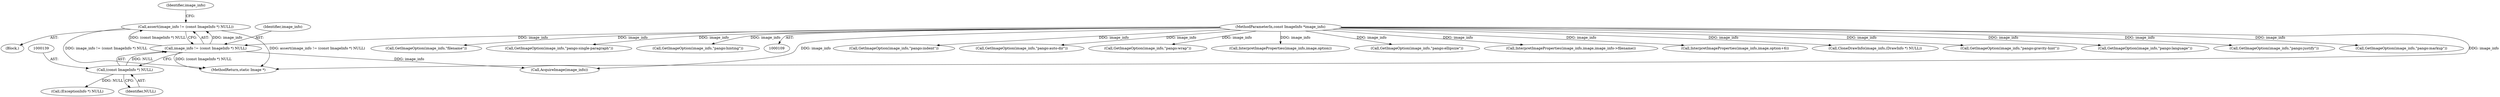 digraph "0_ImageMagick_f6e9d0d9955e85bdd7540b251cd50d598dacc5e6_42@API" {
"1000135" [label="(Call,assert(image_info != (const ImageInfo *) NULL))"];
"1000136" [label="(Call,image_info != (const ImageInfo *) NULL)"];
"1000110" [label="(MethodParameterIn,const ImageInfo *image_info)"];
"1000138" [label="(Call,(const ImageInfo *) NULL)"];
"1000557" [label="(Call,GetImageOption(image_info,\"pango:indent\"))"];
"1000418" [label="(Call,GetImageOption(image_info,\"pango:auto-dir\"))"];
"1000112" [label="(Block,)"];
"1000518" [label="(Call,GetImageOption(image_info,\"pango:wrap\"))"];
"1000136" [label="(Call,image_info != (const ImageInfo *) NULL)"];
"1000221" [label="(Call,InterpretImageProperties(image_info,image,option))"];
"1000432" [label="(Call,GetImageOption(image_info,\"pango:ellipsize\"))"];
"1000196" [label="(Call,InterpretImageProperties(image_info,image,image_info->filename))"];
"1000212" [label="(Call,InterpretImageProperties(image_info,image,option+6))"];
"1000316" [label="(Call,CloneDrawInfo(image_info,(DrawInfo *) NULL))"];
"1000144" [label="(Identifier,image_info)"];
"1000165" [label="(Call,(ExceptionInfo *) NULL)"];
"1000375" [label="(Call,GetImageOption(image_info,\"pango:gravity-hint\"))"];
"1000301" [label="(Call,GetImageOption(image_info,\"pango:language\"))"];
"1000135" [label="(Call,assert(image_info != (const ImageInfo *) NULL))"];
"1000480" [label="(Call,GetImageOption(image_info,\"pango:justify\"))"];
"1000110" [label="(MethodParameterIn,const ImageInfo *image_info)"];
"1000137" [label="(Identifier,image_info)"];
"1000684" [label="(Call,GetImageOption(image_info,\"pango:markup\"))"];
"1000176" [label="(Call,AcquireImage(image_info))"];
"1000140" [label="(Identifier,NULL)"];
"1001213" [label="(MethodReturn,static Image *)"];
"1000185" [label="(Call,GetImageOption(image_info,\"filename\"))"];
"1000138" [label="(Call,(const ImageInfo *) NULL)"];
"1000499" [label="(Call,GetImageOption(image_info,\"pango:single-paragraph\"))"];
"1000262" [label="(Call,GetImageOption(image_info,\"pango:hinting\"))"];
"1000135" -> "1000112"  [label="AST: "];
"1000135" -> "1000136"  [label="CFG: "];
"1000136" -> "1000135"  [label="AST: "];
"1000144" -> "1000135"  [label="CFG: "];
"1000135" -> "1001213"  [label="DDG: assert(image_info != (const ImageInfo *) NULL)"];
"1000135" -> "1001213"  [label="DDG: image_info != (const ImageInfo *) NULL"];
"1000136" -> "1000135"  [label="DDG: image_info"];
"1000136" -> "1000135"  [label="DDG: (const ImageInfo *) NULL"];
"1000136" -> "1000138"  [label="CFG: "];
"1000137" -> "1000136"  [label="AST: "];
"1000138" -> "1000136"  [label="AST: "];
"1000136" -> "1001213"  [label="DDG: (const ImageInfo *) NULL"];
"1000110" -> "1000136"  [label="DDG: image_info"];
"1000138" -> "1000136"  [label="DDG: NULL"];
"1000136" -> "1000176"  [label="DDG: image_info"];
"1000110" -> "1000109"  [label="AST: "];
"1000110" -> "1001213"  [label="DDG: image_info"];
"1000110" -> "1000176"  [label="DDG: image_info"];
"1000110" -> "1000185"  [label="DDG: image_info"];
"1000110" -> "1000196"  [label="DDG: image_info"];
"1000110" -> "1000212"  [label="DDG: image_info"];
"1000110" -> "1000221"  [label="DDG: image_info"];
"1000110" -> "1000262"  [label="DDG: image_info"];
"1000110" -> "1000301"  [label="DDG: image_info"];
"1000110" -> "1000316"  [label="DDG: image_info"];
"1000110" -> "1000375"  [label="DDG: image_info"];
"1000110" -> "1000418"  [label="DDG: image_info"];
"1000110" -> "1000432"  [label="DDG: image_info"];
"1000110" -> "1000480"  [label="DDG: image_info"];
"1000110" -> "1000499"  [label="DDG: image_info"];
"1000110" -> "1000518"  [label="DDG: image_info"];
"1000110" -> "1000557"  [label="DDG: image_info"];
"1000110" -> "1000684"  [label="DDG: image_info"];
"1000138" -> "1000140"  [label="CFG: "];
"1000139" -> "1000138"  [label="AST: "];
"1000140" -> "1000138"  [label="AST: "];
"1000138" -> "1000165"  [label="DDG: NULL"];
}
